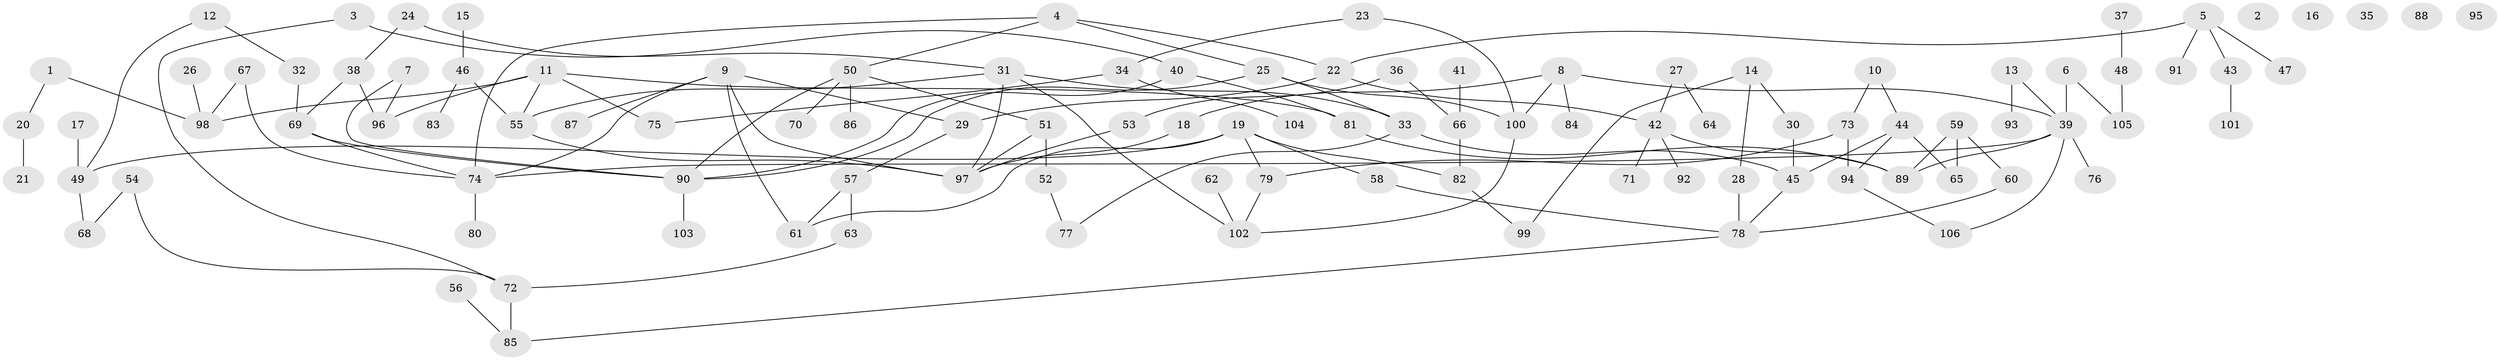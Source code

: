 // coarse degree distribution, {4: 0.3157894736842105, 1: 0.2894736842105263, 3: 0.13157894736842105, 6: 0.05263157894736842, 8: 0.07894736842105263, 5: 0.02631578947368421, 2: 0.07894736842105263, 9: 0.02631578947368421}
// Generated by graph-tools (version 1.1) at 2025/35/03/04/25 23:35:58]
// undirected, 106 vertices, 133 edges
graph export_dot {
  node [color=gray90,style=filled];
  1;
  2;
  3;
  4;
  5;
  6;
  7;
  8;
  9;
  10;
  11;
  12;
  13;
  14;
  15;
  16;
  17;
  18;
  19;
  20;
  21;
  22;
  23;
  24;
  25;
  26;
  27;
  28;
  29;
  30;
  31;
  32;
  33;
  34;
  35;
  36;
  37;
  38;
  39;
  40;
  41;
  42;
  43;
  44;
  45;
  46;
  47;
  48;
  49;
  50;
  51;
  52;
  53;
  54;
  55;
  56;
  57;
  58;
  59;
  60;
  61;
  62;
  63;
  64;
  65;
  66;
  67;
  68;
  69;
  70;
  71;
  72;
  73;
  74;
  75;
  76;
  77;
  78;
  79;
  80;
  81;
  82;
  83;
  84;
  85;
  86;
  87;
  88;
  89;
  90;
  91;
  92;
  93;
  94;
  95;
  96;
  97;
  98;
  99;
  100;
  101;
  102;
  103;
  104;
  105;
  106;
  1 -- 20;
  1 -- 98;
  3 -- 40;
  3 -- 72;
  4 -- 22;
  4 -- 25;
  4 -- 50;
  4 -- 74;
  5 -- 22;
  5 -- 43;
  5 -- 47;
  5 -- 91;
  6 -- 39;
  6 -- 105;
  7 -- 90;
  7 -- 96;
  8 -- 18;
  8 -- 39;
  8 -- 84;
  8 -- 100;
  9 -- 29;
  9 -- 61;
  9 -- 74;
  9 -- 87;
  9 -- 97;
  10 -- 44;
  10 -- 73;
  11 -- 55;
  11 -- 75;
  11 -- 81;
  11 -- 96;
  11 -- 98;
  12 -- 32;
  12 -- 49;
  13 -- 39;
  13 -- 93;
  14 -- 28;
  14 -- 30;
  14 -- 99;
  15 -- 46;
  17 -- 49;
  18 -- 97;
  19 -- 49;
  19 -- 58;
  19 -- 61;
  19 -- 79;
  19 -- 82;
  20 -- 21;
  22 -- 29;
  22 -- 42;
  23 -- 34;
  23 -- 100;
  24 -- 31;
  24 -- 38;
  25 -- 33;
  25 -- 90;
  25 -- 100;
  26 -- 98;
  27 -- 42;
  27 -- 64;
  28 -- 78;
  29 -- 57;
  30 -- 45;
  31 -- 33;
  31 -- 55;
  31 -- 97;
  31 -- 102;
  32 -- 69;
  33 -- 45;
  33 -- 77;
  34 -- 75;
  34 -- 104;
  36 -- 53;
  36 -- 66;
  37 -- 48;
  38 -- 69;
  38 -- 96;
  39 -- 74;
  39 -- 76;
  39 -- 89;
  39 -- 106;
  40 -- 81;
  40 -- 90;
  41 -- 66;
  42 -- 71;
  42 -- 89;
  42 -- 92;
  43 -- 101;
  44 -- 45;
  44 -- 65;
  44 -- 94;
  45 -- 78;
  46 -- 55;
  46 -- 83;
  48 -- 105;
  49 -- 68;
  50 -- 51;
  50 -- 70;
  50 -- 86;
  50 -- 90;
  51 -- 52;
  51 -- 97;
  52 -- 77;
  53 -- 97;
  54 -- 68;
  54 -- 72;
  55 -- 97;
  56 -- 85;
  57 -- 61;
  57 -- 63;
  58 -- 78;
  59 -- 60;
  59 -- 65;
  59 -- 89;
  60 -- 78;
  62 -- 102;
  63 -- 72;
  66 -- 82;
  67 -- 74;
  67 -- 98;
  69 -- 74;
  69 -- 90;
  72 -- 85;
  73 -- 79;
  73 -- 94;
  74 -- 80;
  78 -- 85;
  79 -- 102;
  81 -- 89;
  82 -- 99;
  90 -- 103;
  94 -- 106;
  100 -- 102;
}
